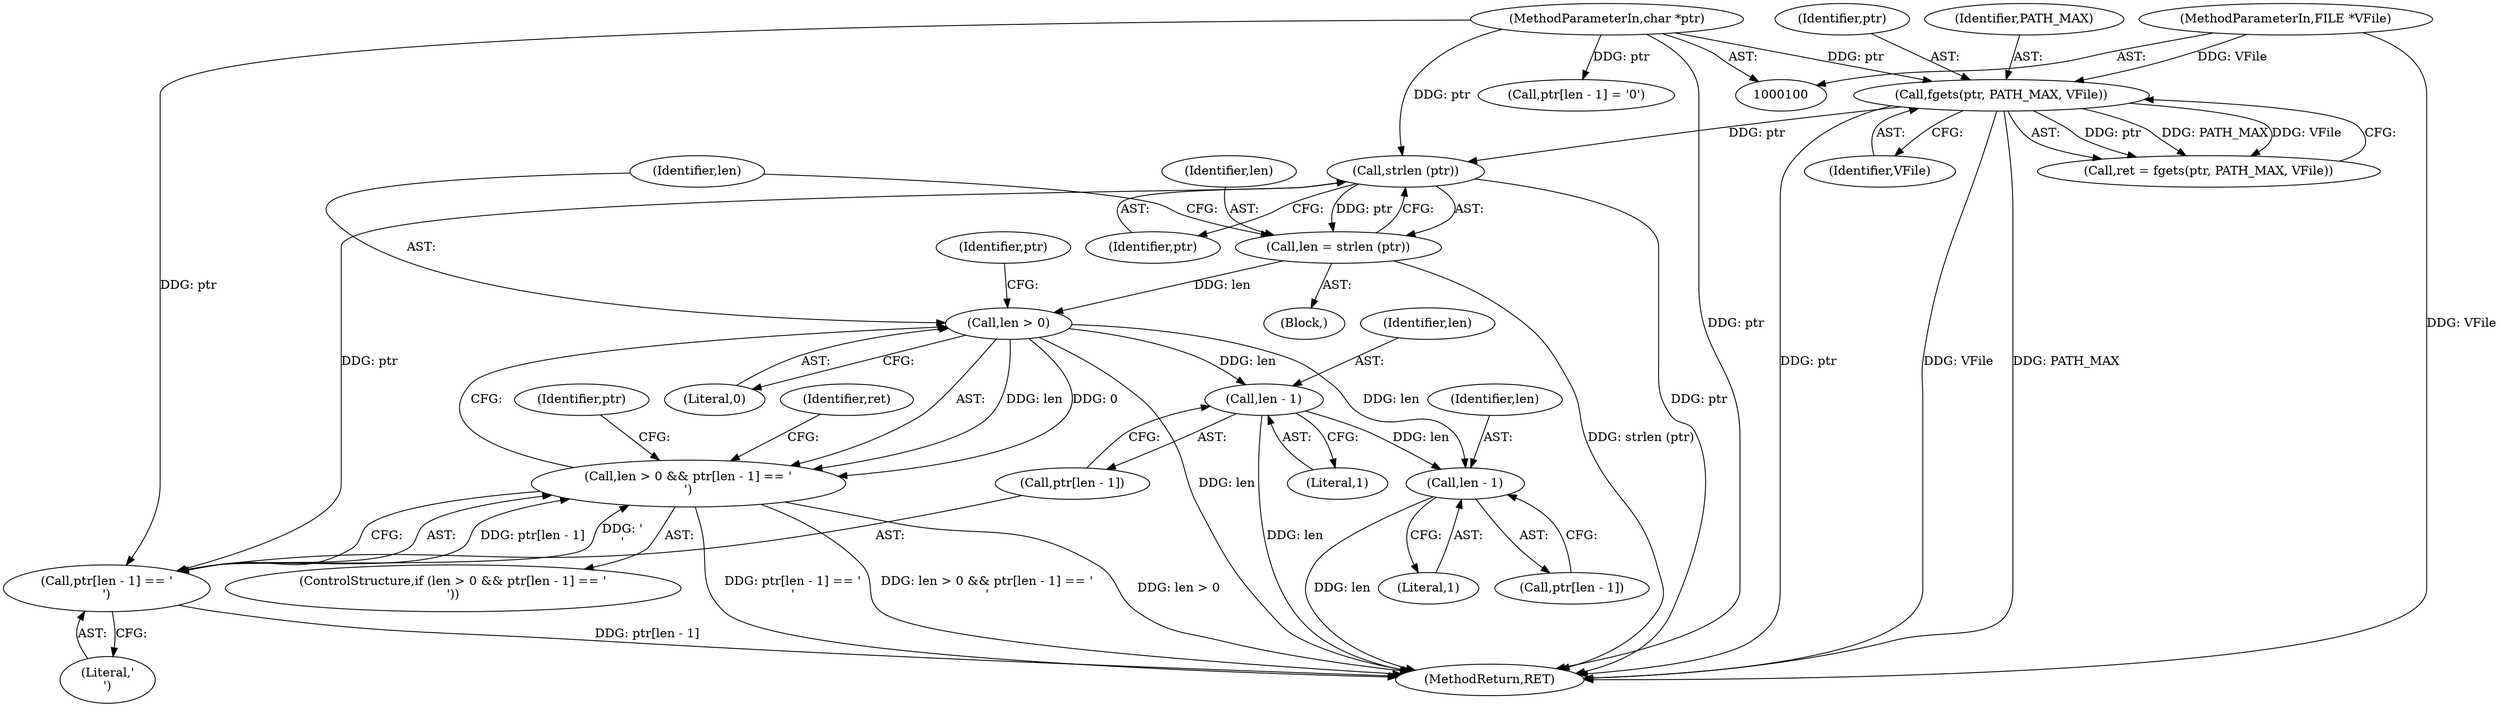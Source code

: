 digraph "0_tcpdump_9ba91381954ad325ea4fd26b9c65a8bd9a2a85b6@API" {
"1000119" [label="(Call,strlen (ptr))"];
"1000108" [label="(Call,fgets(ptr, PATH_MAX, VFile))"];
"1000102" [label="(MethodParameterIn,char *ptr)"];
"1000101" [label="(MethodParameterIn,FILE *VFile)"];
"1000117" [label="(Call,len = strlen (ptr))"];
"1000123" [label="(Call,len > 0)"];
"1000122" [label="(Call,len > 0 && ptr[len - 1] == '\n')"];
"1000129" [label="(Call,len - 1)"];
"1000136" [label="(Call,len - 1)"];
"1000126" [label="(Call,ptr[len - 1] == '\n')"];
"1000106" [label="(Call,ret = fgets(ptr, PATH_MAX, VFile))"];
"1000122" [label="(Call,len > 0 && ptr[len - 1] == '\n')"];
"1000126" [label="(Call,ptr[len - 1] == '\n')"];
"1000101" [label="(MethodParameterIn,FILE *VFile)"];
"1000111" [label="(Identifier,VFile)"];
"1000118" [label="(Identifier,len)"];
"1000125" [label="(Literal,0)"];
"1000128" [label="(Identifier,ptr)"];
"1000108" [label="(Call,fgets(ptr, PATH_MAX, VFile))"];
"1000133" [label="(Call,ptr[len - 1] = '\0')"];
"1000103" [label="(Block,)"];
"1000109" [label="(Identifier,ptr)"];
"1000110" [label="(Identifier,PATH_MAX)"];
"1000131" [label="(Literal,1)"];
"1000136" [label="(Call,len - 1)"];
"1000138" [label="(Literal,1)"];
"1000129" [label="(Call,len - 1)"];
"1000137" [label="(Identifier,len)"];
"1000121" [label="(ControlStructure,if (len > 0 && ptr[len - 1] == '\n'))"];
"1000142" [label="(MethodReturn,RET)"];
"1000102" [label="(MethodParameterIn,char *ptr)"];
"1000123" [label="(Call,len > 0)"];
"1000130" [label="(Identifier,len)"];
"1000135" [label="(Identifier,ptr)"];
"1000134" [label="(Call,ptr[len - 1])"];
"1000132" [label="(Literal,'\n')"];
"1000127" [label="(Call,ptr[len - 1])"];
"1000141" [label="(Identifier,ret)"];
"1000120" [label="(Identifier,ptr)"];
"1000117" [label="(Call,len = strlen (ptr))"];
"1000124" [label="(Identifier,len)"];
"1000119" [label="(Call,strlen (ptr))"];
"1000119" -> "1000117"  [label="AST: "];
"1000119" -> "1000120"  [label="CFG: "];
"1000120" -> "1000119"  [label="AST: "];
"1000117" -> "1000119"  [label="CFG: "];
"1000119" -> "1000142"  [label="DDG: ptr"];
"1000119" -> "1000117"  [label="DDG: ptr"];
"1000108" -> "1000119"  [label="DDG: ptr"];
"1000102" -> "1000119"  [label="DDG: ptr"];
"1000119" -> "1000126"  [label="DDG: ptr"];
"1000108" -> "1000106"  [label="AST: "];
"1000108" -> "1000111"  [label="CFG: "];
"1000109" -> "1000108"  [label="AST: "];
"1000110" -> "1000108"  [label="AST: "];
"1000111" -> "1000108"  [label="AST: "];
"1000106" -> "1000108"  [label="CFG: "];
"1000108" -> "1000142"  [label="DDG: VFile"];
"1000108" -> "1000142"  [label="DDG: PATH_MAX"];
"1000108" -> "1000142"  [label="DDG: ptr"];
"1000108" -> "1000106"  [label="DDG: ptr"];
"1000108" -> "1000106"  [label="DDG: PATH_MAX"];
"1000108" -> "1000106"  [label="DDG: VFile"];
"1000102" -> "1000108"  [label="DDG: ptr"];
"1000101" -> "1000108"  [label="DDG: VFile"];
"1000102" -> "1000100"  [label="AST: "];
"1000102" -> "1000142"  [label="DDG: ptr"];
"1000102" -> "1000126"  [label="DDG: ptr"];
"1000102" -> "1000133"  [label="DDG: ptr"];
"1000101" -> "1000100"  [label="AST: "];
"1000101" -> "1000142"  [label="DDG: VFile"];
"1000117" -> "1000103"  [label="AST: "];
"1000118" -> "1000117"  [label="AST: "];
"1000124" -> "1000117"  [label="CFG: "];
"1000117" -> "1000142"  [label="DDG: strlen (ptr)"];
"1000117" -> "1000123"  [label="DDG: len"];
"1000123" -> "1000122"  [label="AST: "];
"1000123" -> "1000125"  [label="CFG: "];
"1000124" -> "1000123"  [label="AST: "];
"1000125" -> "1000123"  [label="AST: "];
"1000128" -> "1000123"  [label="CFG: "];
"1000122" -> "1000123"  [label="CFG: "];
"1000123" -> "1000142"  [label="DDG: len"];
"1000123" -> "1000122"  [label="DDG: len"];
"1000123" -> "1000122"  [label="DDG: 0"];
"1000123" -> "1000129"  [label="DDG: len"];
"1000123" -> "1000136"  [label="DDG: len"];
"1000122" -> "1000121"  [label="AST: "];
"1000122" -> "1000126"  [label="CFG: "];
"1000126" -> "1000122"  [label="AST: "];
"1000135" -> "1000122"  [label="CFG: "];
"1000141" -> "1000122"  [label="CFG: "];
"1000122" -> "1000142"  [label="DDG: len > 0"];
"1000122" -> "1000142"  [label="DDG: ptr[len - 1] == '\n'"];
"1000122" -> "1000142"  [label="DDG: len > 0 && ptr[len - 1] == '\n'"];
"1000126" -> "1000122"  [label="DDG: ptr[len - 1]"];
"1000126" -> "1000122"  [label="DDG: '\n'"];
"1000129" -> "1000127"  [label="AST: "];
"1000129" -> "1000131"  [label="CFG: "];
"1000130" -> "1000129"  [label="AST: "];
"1000131" -> "1000129"  [label="AST: "];
"1000127" -> "1000129"  [label="CFG: "];
"1000129" -> "1000142"  [label="DDG: len"];
"1000129" -> "1000136"  [label="DDG: len"];
"1000136" -> "1000134"  [label="AST: "];
"1000136" -> "1000138"  [label="CFG: "];
"1000137" -> "1000136"  [label="AST: "];
"1000138" -> "1000136"  [label="AST: "];
"1000134" -> "1000136"  [label="CFG: "];
"1000136" -> "1000142"  [label="DDG: len"];
"1000126" -> "1000132"  [label="CFG: "];
"1000127" -> "1000126"  [label="AST: "];
"1000132" -> "1000126"  [label="AST: "];
"1000126" -> "1000142"  [label="DDG: ptr[len - 1]"];
}
